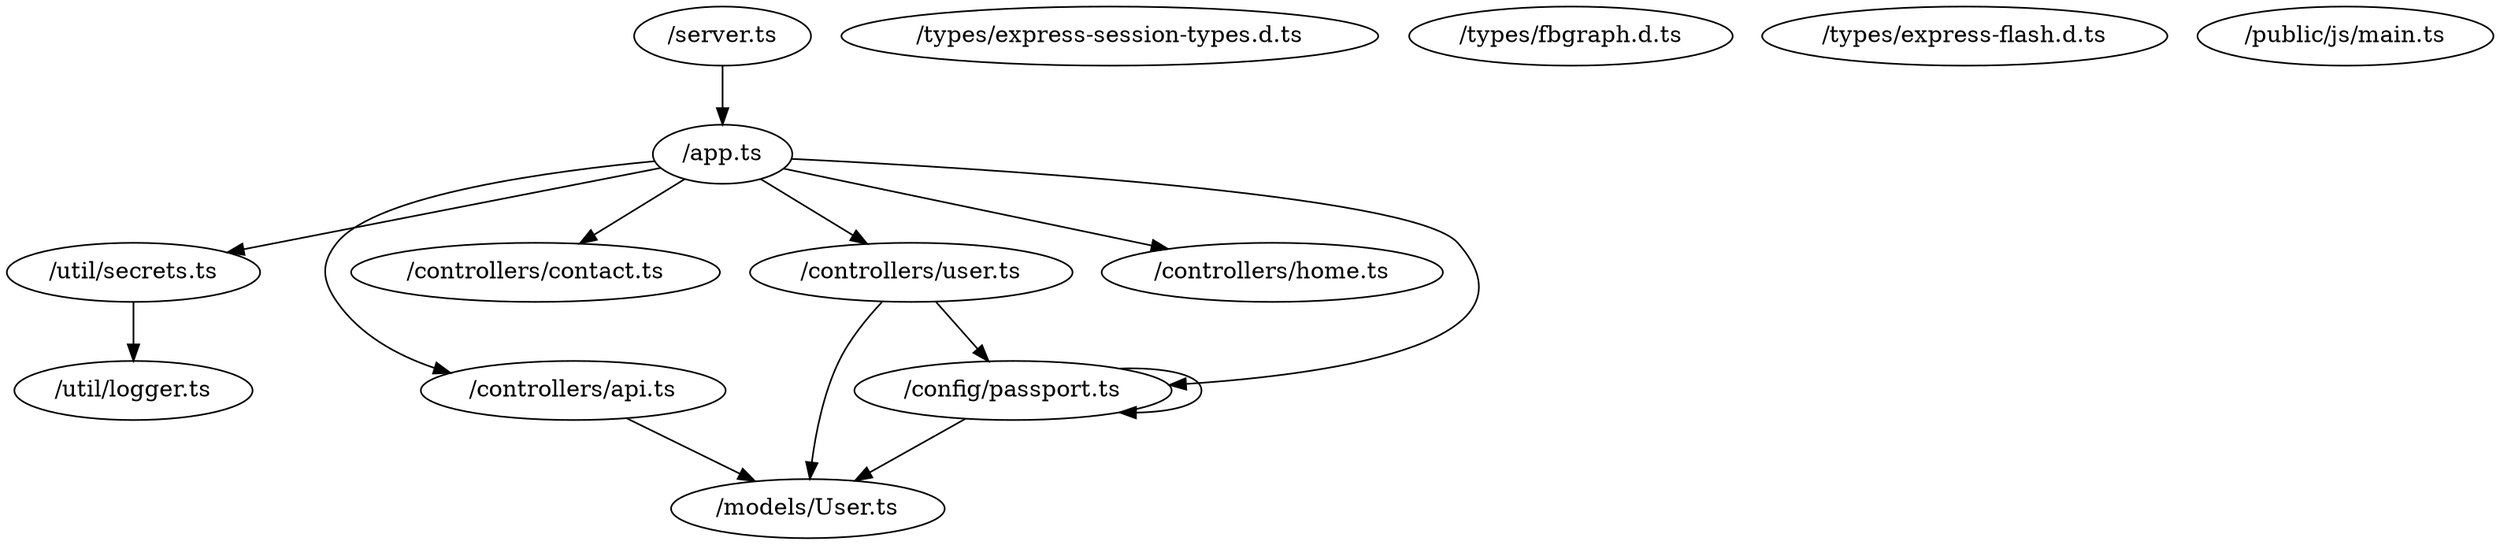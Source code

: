 digraph {
    0 [ label = "/app.ts" ]
    1 [ label = "/server.ts" ]
    2 [ label = "/types/express-session-types.d.ts" ]
    3 [ label = "/types/fbgraph.d.ts" ]
    4 [ label = "/types/express-flash.d.ts" ]
    5 [ label = "/util/secrets.ts" ]
    6 [ label = "/util/logger.ts" ]
    7 [ label = "/config/passport.ts" ]
    8 [ label = "/models/User.ts" ]
    9 [ label = "/controllers/contact.ts" ]
    10 [ label = "/controllers/api.ts" ]
    11 [ label = "/controllers/home.ts" ]
    12 [ label = "/controllers/user.ts" ]
    13 [ label = "/public/js/main.ts" ]
    0 -> 5 [ ]
    0 -> 11 [ ]
    0 -> 12 [ ]
    0 -> 10 [ ]
    0 -> 9 [ ]
    0 -> 7 [ ]
    1 -> 0 [ ]
    5 -> 6 [ ]
    7 -> 7 [ ]
    7 -> 8 [ ]
    10 -> 8 [ ]
    12 -> 8 [ ]
    12 -> 7 [ ]
}
